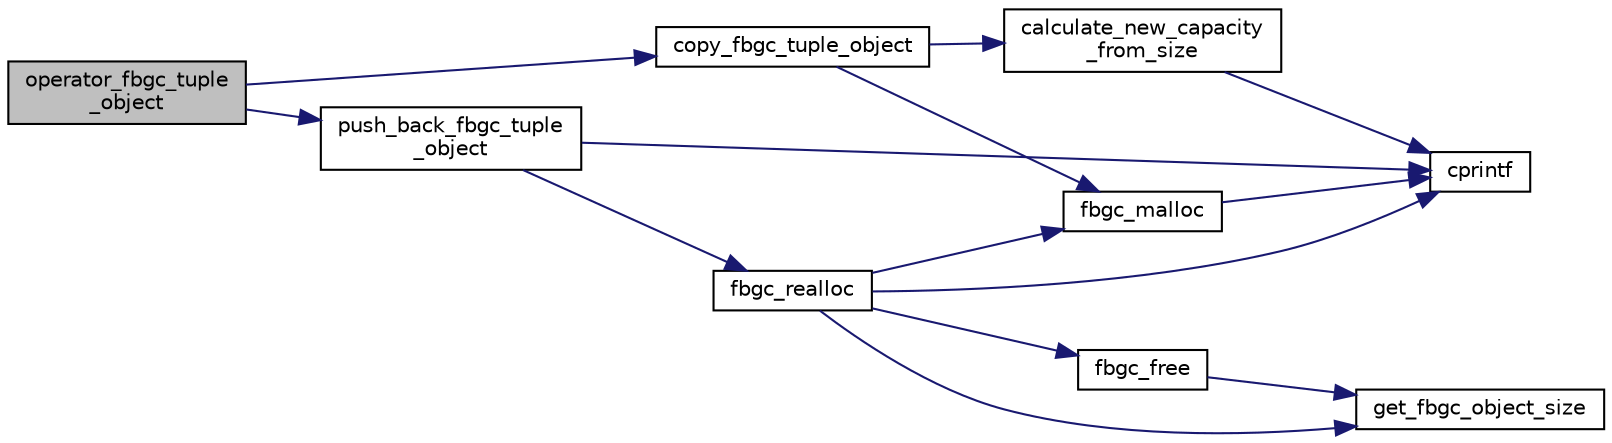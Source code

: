 digraph "operator_fbgc_tuple_object"
{
  edge [fontname="Helvetica",fontsize="10",labelfontname="Helvetica",labelfontsize="10"];
  node [fontname="Helvetica",fontsize="10",shape=record];
  rankdir="LR";
  Node55 [label="operator_fbgc_tuple\l_object",height=0.2,width=0.4,color="black", fillcolor="grey75", style="filled", fontcolor="black"];
  Node55 -> Node56 [color="midnightblue",fontsize="10",style="solid"];
  Node56 [label="copy_fbgc_tuple_object",height=0.2,width=0.4,color="black", fillcolor="white", style="filled",URL="$tuple__object_8c.html#aa73a33e3ceeba7ec53c8d96483263649"];
  Node56 -> Node57 [color="midnightblue",fontsize="10",style="solid"];
  Node57 [label="calculate_new_capacity\l_from_size",height=0.2,width=0.4,color="black", fillcolor="white", style="filled",URL="$tuple__object_8c.html#af0a95832bdbe0ec168e2a1e8407cc9c9"];
  Node57 -> Node58 [color="midnightblue",fontsize="10",style="solid"];
  Node58 [label="cprintf",height=0.2,width=0.4,color="black", fillcolor="white", style="filled",URL="$error_8c.html#a30fee765292b076e015fc846035f2550"];
  Node56 -> Node59 [color="midnightblue",fontsize="10",style="solid"];
  Node59 [label="fbgc_malloc",height=0.2,width=0.4,color="black", fillcolor="white", style="filled",URL="$memory_8c.html#a41dd65ee24d51160659bf94bed90e998"];
  Node59 -> Node58 [color="midnightblue",fontsize="10",style="solid"];
  Node55 -> Node60 [color="midnightblue",fontsize="10",style="solid"];
  Node60 [label="push_back_fbgc_tuple\l_object",height=0.2,width=0.4,color="black", fillcolor="white", style="filled",URL="$tuple__object_8c.html#a0b406898ce0f388a06bbf0cdd3b5b8d5"];
  Node60 -> Node58 [color="midnightblue",fontsize="10",style="solid"];
  Node60 -> Node61 [color="midnightblue",fontsize="10",style="solid"];
  Node61 [label="fbgc_realloc",height=0.2,width=0.4,color="black", fillcolor="white", style="filled",URL="$memory_8c.html#a46dcfb44df5cac4f04145f1aa208fb9f"];
  Node61 -> Node59 [color="midnightblue",fontsize="10",style="solid"];
  Node61 -> Node62 [color="midnightblue",fontsize="10",style="solid"];
  Node62 [label="get_fbgc_object_size",height=0.2,width=0.4,color="black", fillcolor="white", style="filled",URL="$fbgc__object_8c.html#a1ba6a6b09db0e6c3a6ac6f6cfc0266de"];
  Node61 -> Node58 [color="midnightblue",fontsize="10",style="solid"];
  Node61 -> Node63 [color="midnightblue",fontsize="10",style="solid"];
  Node63 [label="fbgc_free",height=0.2,width=0.4,color="black", fillcolor="white", style="filled",URL="$memory_8c.html#a45d076e11af8d11bd73f6529582edbef"];
  Node63 -> Node62 [color="midnightblue",fontsize="10",style="solid"];
}
